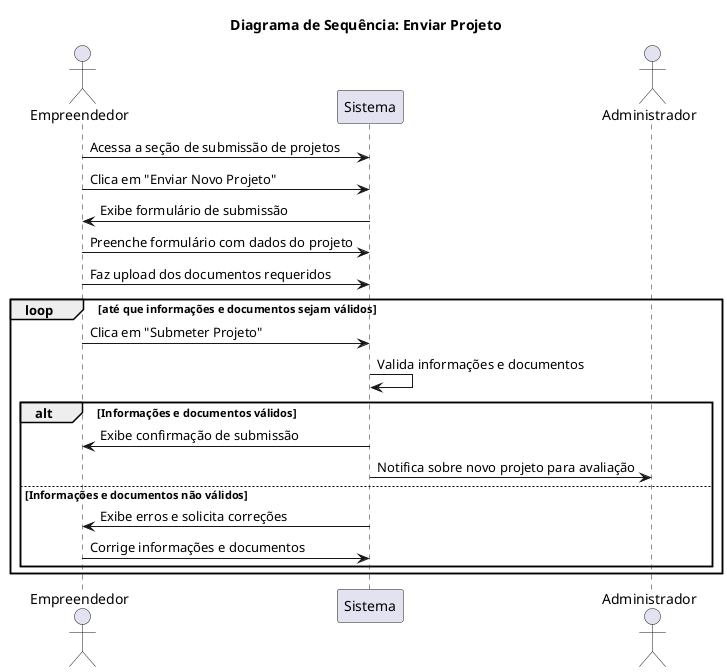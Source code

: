 @startuml
title Diagrama de Sequência: Enviar Projeto

actor Empreendedor
participant Sistema
actor Administrador

Empreendedor -> Sistema: Acessa a seção de submissão de projetos
Empreendedor -> Sistema: Clica em "Enviar Novo Projeto"
Sistema -> Empreendedor: Exibe formulário de submissão
Empreendedor -> Sistema: Preenche formulário com dados do projeto
Empreendedor -> Sistema: Faz upload dos documentos requeridos

loop até que informações e documentos sejam válidos
    Empreendedor -> Sistema: Clica em "Submeter Projeto"
    Sistema -> Sistema: Valida informações e documentos

    alt Informações e documentos válidos
        Sistema -> Empreendedor: Exibe confirmação de submissão
        Sistema -> Administrador: Notifica sobre novo projeto para avaliação
    else Informações e documentos não válidos
        Sistema -> Empreendedor: Exibe erros e solicita correções
        Empreendedor -> Sistema: Corrige informações e documentos
    end
end

@enduml
